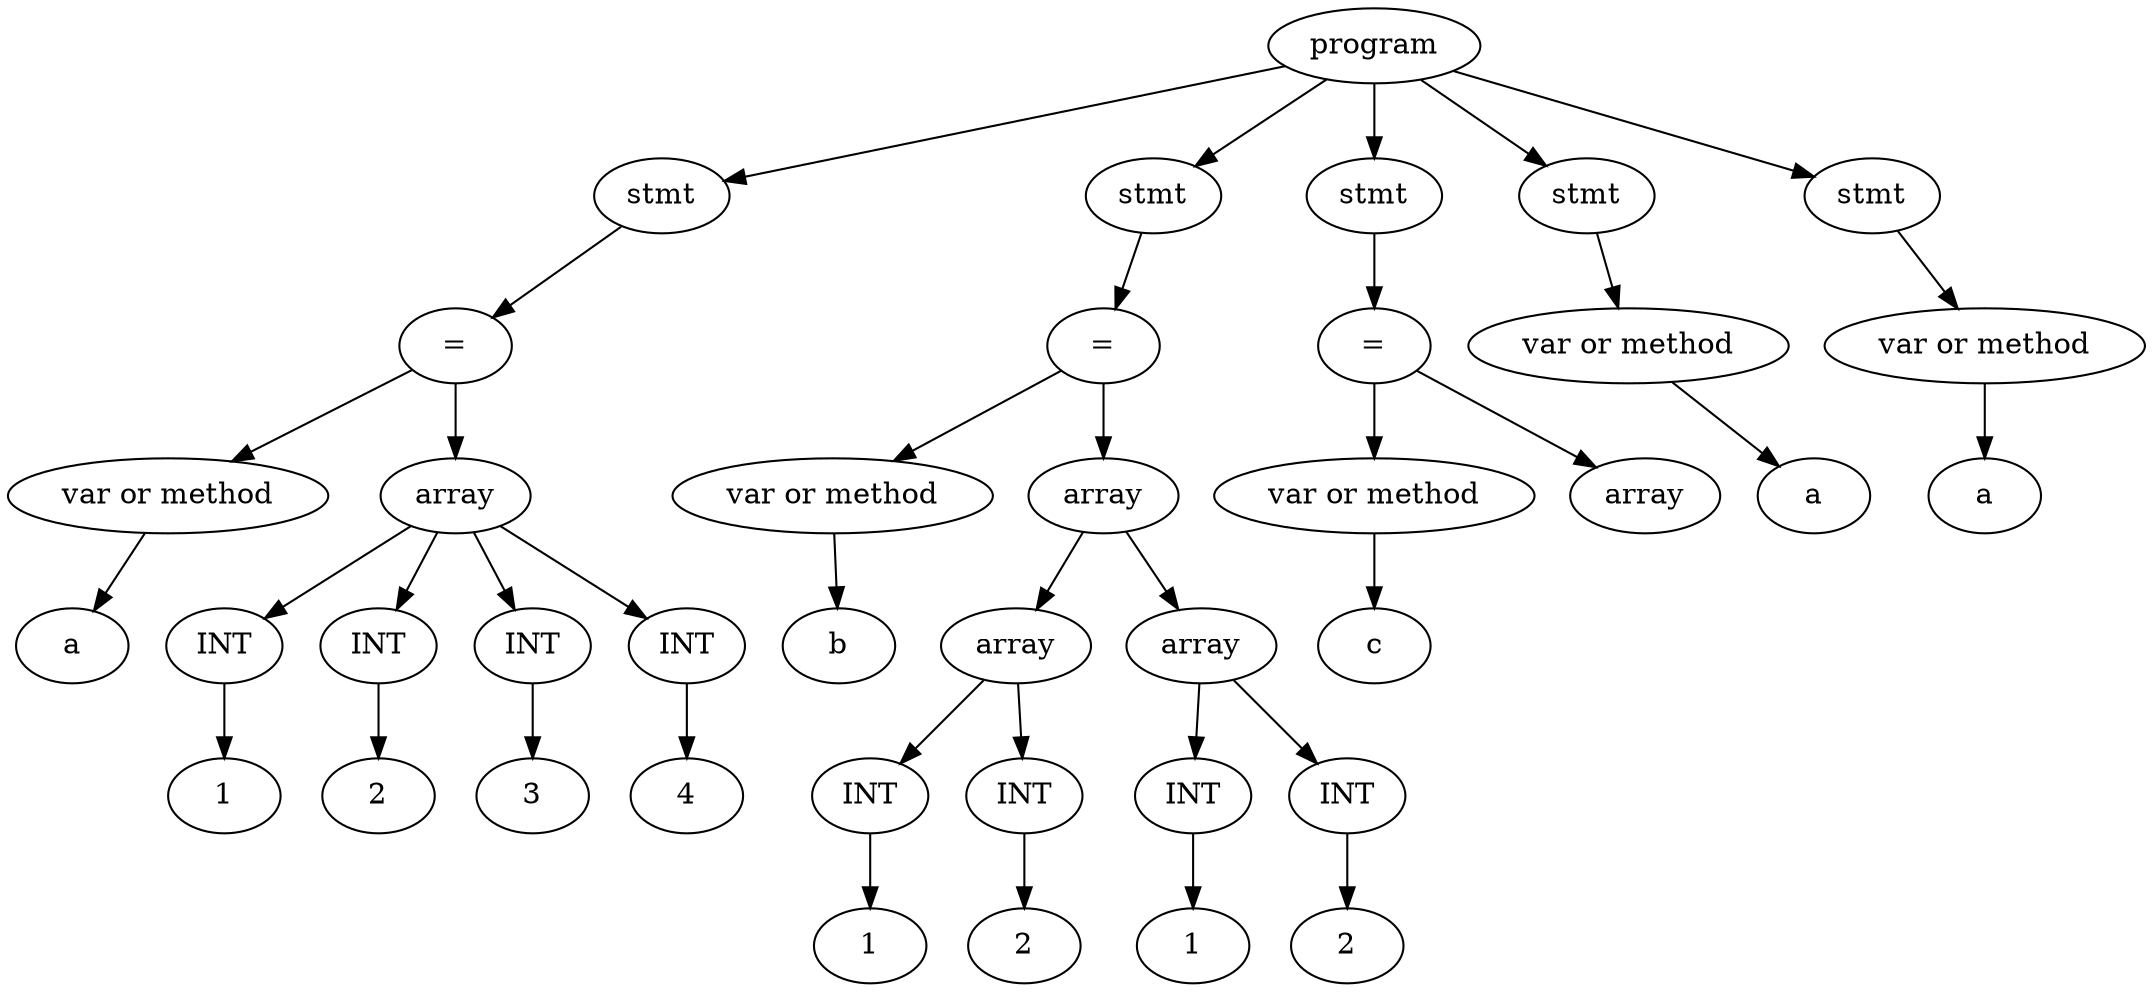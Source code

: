 digraph G {
Id010C2BA0 [label="program"]
Id010C2510 [label="stmt"]
Id010C2740 [label="="]
Id010B9908 [label="var or method"]
IdVal010B9908 [label="a"]
Id010B9908->IdVal010B9908
Id010C26F0 [label = "array"]
Id010B9958 [label="INT"]
IdVal010B9958 [label="1"]
Id010B9958->IdVal010B9958
Id010C26F0->Id010B9958
Id010B99E0 [label="INT"]
IdVal010B99E0 [label="2"]
Id010B99E0->IdVal010B99E0
Id010C26F0->Id010B99E0
Id010B9A30 [label="INT"]
IdVal010B9A30 [label="3"]
Id010B9A30->IdVal010B9A30
Id010C26F0->Id010B9A30
Id010C2600 [label="INT"]
IdVal010C2600 [label="4"]
Id010C2600->IdVal010C2600
Id010C26F0->Id010C2600
Id010C2740->Id010B9908
Id010C2740->Id010C26F0
Id010C2510->Id010C2740
Id010C2BA0->Id010C2510
Id010C1FC0 [label="stmt"]
Id010C21F0 [label="="]
Id010C2420 [label="var or method"]
IdVal010C2420 [label="b"]
Id010C2420->IdVal010C2420
Id010C2150 [label = "array"]
Id010C2100 [label = "array"]
Id010C2650 [label="INT"]
IdVal010C2650 [label="1"]
Id010C2650->IdVal010C2650
Id010C2100->Id010C2650
Id010C2380 [label="INT"]
IdVal010C2380 [label="2"]
Id010C2380->IdVal010C2380
Id010C2100->Id010C2380
Id010C2150->Id010C2100
Id010C21A0 [label = "array"]
Id010C2470 [label="INT"]
IdVal010C2470 [label="1"]
Id010C2470->IdVal010C2470
Id010C21A0->Id010C2470
Id010C24C0 [label="INT"]
IdVal010C24C0 [label="2"]
Id010C24C0->IdVal010C24C0
Id010C21A0->Id010C24C0
Id010C2150->Id010C21A0
Id010C21F0->Id010C2420
Id010C21F0->Id010C2150
Id010C1FC0->Id010C21F0
Id010C2BA0->Id010C1FC0
Id010C2010 [label="stmt"]
Id010C2560 [label="="]
Id010C26A0 [label="var or method"]
IdVal010C26A0 [label="c"]
Id010C26A0->IdVal010C26A0
Id010C2240 [label = "array"]
Id010C2560->Id010C26A0
Id010C2560->Id010C2240
Id010C2010->Id010C2560
Id010C2BA0->Id010C2010
Id010C22E0 [label="stmt"]
Id010C25B0 [label="var or method"]
IdVal010C25B0 [label="a"]
Id010C25B0->IdVal010C25B0
Id010C22E0->Id010C25B0
Id010C2BA0->Id010C22E0
Id010C23D0 [label="stmt"]
Id010C2060 [label="var or method"]
IdVal010C2060 [label="a"]
Id010C2060->IdVal010C2060
Id010C23D0->Id010C2060
Id010C2BA0->Id010C23D0
}